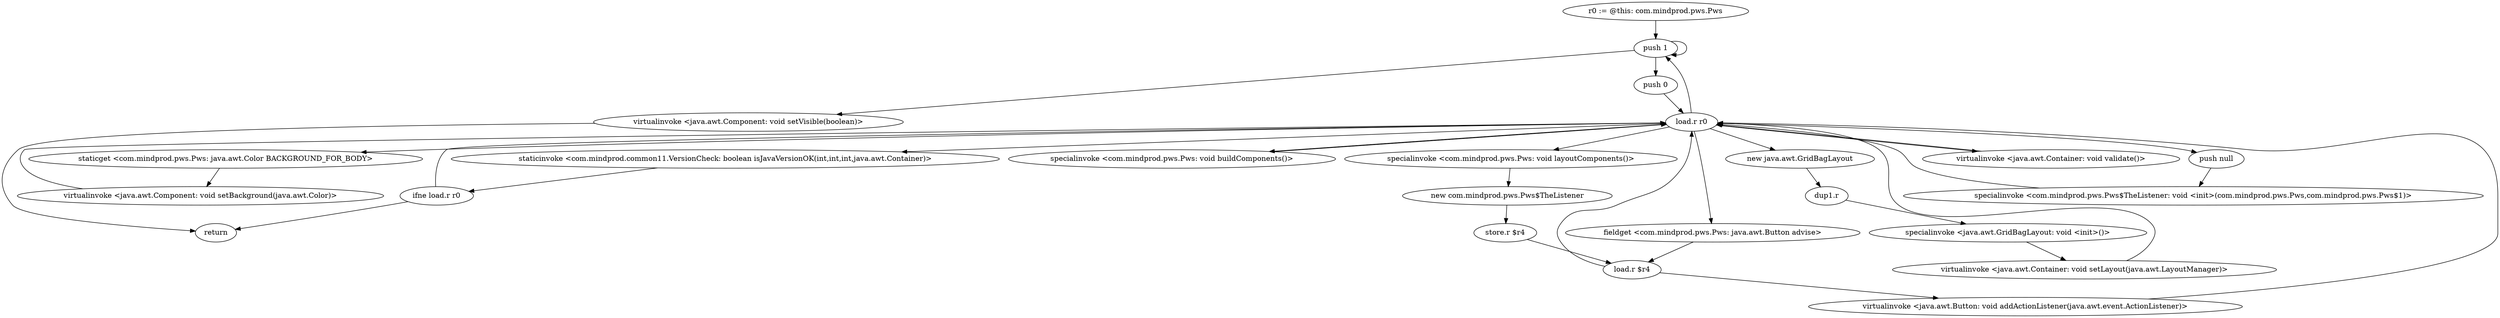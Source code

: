 digraph "" {
    "r0 := @this: com.mindprod.pws.Pws"
    "push 1"
    "r0 := @this: com.mindprod.pws.Pws"->"push 1";
    "push 1"->"push 1";
    "push 0"
    "push 1"->"push 0";
    "load.r r0"
    "push 0"->"load.r r0";
    "staticinvoke <com.mindprod.common11.VersionCheck: boolean isJavaVersionOK(int,int,int,java.awt.Container)>"
    "load.r r0"->"staticinvoke <com.mindprod.common11.VersionCheck: boolean isJavaVersionOK(int,int,int,java.awt.Container)>";
    "ifne load.r r0"
    "staticinvoke <com.mindprod.common11.VersionCheck: boolean isJavaVersionOK(int,int,int,java.awt.Container)>"->"ifne load.r r0";
    "return"
    "ifne load.r r0"->"return";
    "ifne load.r r0"->"load.r r0";
    "staticget <com.mindprod.pws.Pws: java.awt.Color BACKGROUND_FOR_BODY>"
    "load.r r0"->"staticget <com.mindprod.pws.Pws: java.awt.Color BACKGROUND_FOR_BODY>";
    "virtualinvoke <java.awt.Component: void setBackground(java.awt.Color)>"
    "staticget <com.mindprod.pws.Pws: java.awt.Color BACKGROUND_FOR_BODY>"->"virtualinvoke <java.awt.Component: void setBackground(java.awt.Color)>";
    "virtualinvoke <java.awt.Component: void setBackground(java.awt.Color)>"->"load.r r0";
    "new java.awt.GridBagLayout"
    "load.r r0"->"new java.awt.GridBagLayout";
    "dup1.r"
    "new java.awt.GridBagLayout"->"dup1.r";
    "specialinvoke <java.awt.GridBagLayout: void <init>()>"
    "dup1.r"->"specialinvoke <java.awt.GridBagLayout: void <init>()>";
    "virtualinvoke <java.awt.Container: void setLayout(java.awt.LayoutManager)>"
    "specialinvoke <java.awt.GridBagLayout: void <init>()>"->"virtualinvoke <java.awt.Container: void setLayout(java.awt.LayoutManager)>";
    "virtualinvoke <java.awt.Container: void setLayout(java.awt.LayoutManager)>"->"load.r r0";
    "specialinvoke <com.mindprod.pws.Pws: void buildComponents()>"
    "load.r r0"->"specialinvoke <com.mindprod.pws.Pws: void buildComponents()>";
    "specialinvoke <com.mindprod.pws.Pws: void buildComponents()>"->"load.r r0";
    "specialinvoke <com.mindprod.pws.Pws: void layoutComponents()>"
    "load.r r0"->"specialinvoke <com.mindprod.pws.Pws: void layoutComponents()>";
    "new com.mindprod.pws.Pws$TheListener"
    "specialinvoke <com.mindprod.pws.Pws: void layoutComponents()>"->"new com.mindprod.pws.Pws$TheListener";
    "store.r $r4"
    "new com.mindprod.pws.Pws$TheListener"->"store.r $r4";
    "load.r $r4"
    "store.r $r4"->"load.r $r4";
    "load.r $r4"->"load.r r0";
    "push null"
    "load.r r0"->"push null";
    "specialinvoke <com.mindprod.pws.Pws$TheListener: void <init>(com.mindprod.pws.Pws,com.mindprod.pws.Pws$1)>"
    "push null"->"specialinvoke <com.mindprod.pws.Pws$TheListener: void <init>(com.mindprod.pws.Pws,com.mindprod.pws.Pws$1)>";
    "specialinvoke <com.mindprod.pws.Pws$TheListener: void <init>(com.mindprod.pws.Pws,com.mindprod.pws.Pws$1)>"->"load.r r0";
    "fieldget <com.mindprod.pws.Pws: java.awt.Button advise>"
    "load.r r0"->"fieldget <com.mindprod.pws.Pws: java.awt.Button advise>";
    "fieldget <com.mindprod.pws.Pws: java.awt.Button advise>"->"load.r $r4";
    "virtualinvoke <java.awt.Button: void addActionListener(java.awt.event.ActionListener)>"
    "load.r $r4"->"virtualinvoke <java.awt.Button: void addActionListener(java.awt.event.ActionListener)>";
    "virtualinvoke <java.awt.Button: void addActionListener(java.awt.event.ActionListener)>"->"load.r r0";
    "virtualinvoke <java.awt.Container: void validate()>"
    "load.r r0"->"virtualinvoke <java.awt.Container: void validate()>";
    "virtualinvoke <java.awt.Container: void validate()>"->"load.r r0";
    "load.r r0"->"push 1";
    "virtualinvoke <java.awt.Component: void setVisible(boolean)>"
    "push 1"->"virtualinvoke <java.awt.Component: void setVisible(boolean)>";
    "virtualinvoke <java.awt.Component: void setVisible(boolean)>"->"return";
}

